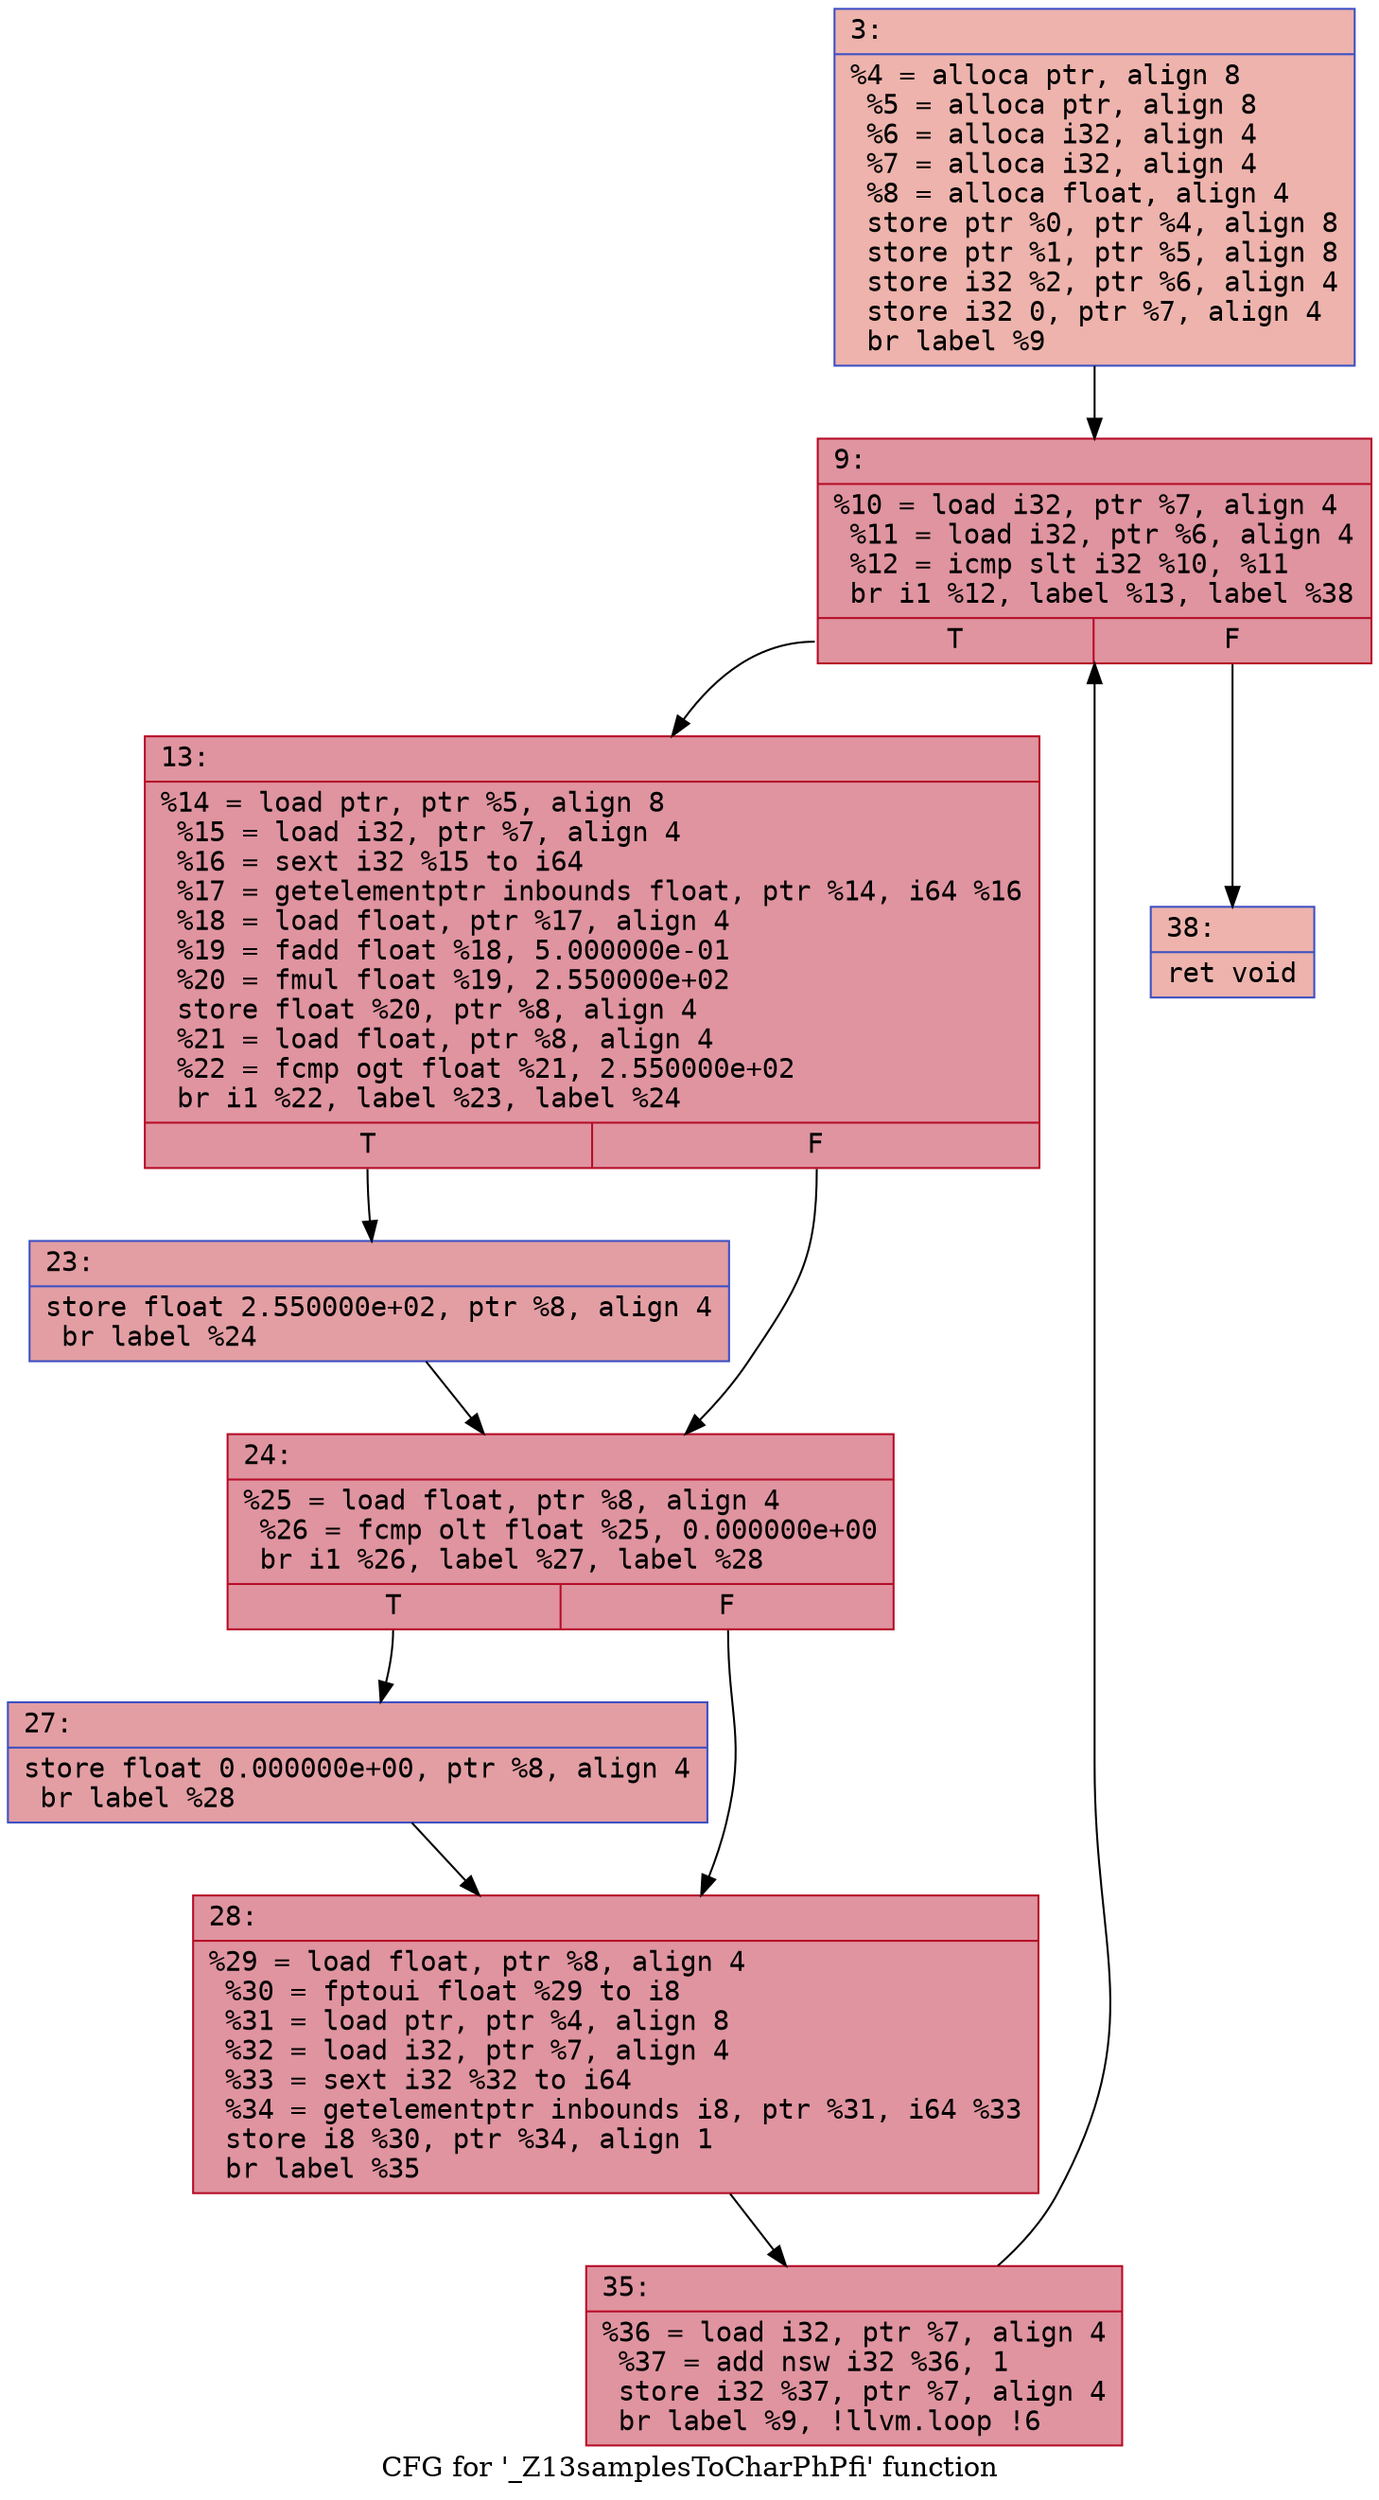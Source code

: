 digraph "CFG for '_Z13samplesToCharPhPfi' function" {
	label="CFG for '_Z13samplesToCharPhPfi' function";

	Node0x600002ec2080 [shape=record,color="#3d50c3ff", style=filled, fillcolor="#d6524470" fontname="Courier",label="{3:\l|  %4 = alloca ptr, align 8\l  %5 = alloca ptr, align 8\l  %6 = alloca i32, align 4\l  %7 = alloca i32, align 4\l  %8 = alloca float, align 4\l  store ptr %0, ptr %4, align 8\l  store ptr %1, ptr %5, align 8\l  store i32 %2, ptr %6, align 4\l  store i32 0, ptr %7, align 4\l  br label %9\l}"];
	Node0x600002ec2080 -> Node0x600002ec20d0[tooltip="3 -> 9\nProbability 100.00%" ];
	Node0x600002ec20d0 [shape=record,color="#b70d28ff", style=filled, fillcolor="#b70d2870" fontname="Courier",label="{9:\l|  %10 = load i32, ptr %7, align 4\l  %11 = load i32, ptr %6, align 4\l  %12 = icmp slt i32 %10, %11\l  br i1 %12, label %13, label %38\l|{<s0>T|<s1>F}}"];
	Node0x600002ec20d0:s0 -> Node0x600002ec2120[tooltip="9 -> 13\nProbability 96.88%" ];
	Node0x600002ec20d0:s1 -> Node0x600002ec2300[tooltip="9 -> 38\nProbability 3.12%" ];
	Node0x600002ec2120 [shape=record,color="#b70d28ff", style=filled, fillcolor="#b70d2870" fontname="Courier",label="{13:\l|  %14 = load ptr, ptr %5, align 8\l  %15 = load i32, ptr %7, align 4\l  %16 = sext i32 %15 to i64\l  %17 = getelementptr inbounds float, ptr %14, i64 %16\l  %18 = load float, ptr %17, align 4\l  %19 = fadd float %18, 5.000000e-01\l  %20 = fmul float %19, 2.550000e+02\l  store float %20, ptr %8, align 4\l  %21 = load float, ptr %8, align 4\l  %22 = fcmp ogt float %21, 2.550000e+02\l  br i1 %22, label %23, label %24\l|{<s0>T|<s1>F}}"];
	Node0x600002ec2120:s0 -> Node0x600002ec2170[tooltip="13 -> 23\nProbability 50.00%" ];
	Node0x600002ec2120:s1 -> Node0x600002ec21c0[tooltip="13 -> 24\nProbability 50.00%" ];
	Node0x600002ec2170 [shape=record,color="#3d50c3ff", style=filled, fillcolor="#be242e70" fontname="Courier",label="{23:\l|  store float 2.550000e+02, ptr %8, align 4\l  br label %24\l}"];
	Node0x600002ec2170 -> Node0x600002ec21c0[tooltip="23 -> 24\nProbability 100.00%" ];
	Node0x600002ec21c0 [shape=record,color="#b70d28ff", style=filled, fillcolor="#b70d2870" fontname="Courier",label="{24:\l|  %25 = load float, ptr %8, align 4\l  %26 = fcmp olt float %25, 0.000000e+00\l  br i1 %26, label %27, label %28\l|{<s0>T|<s1>F}}"];
	Node0x600002ec21c0:s0 -> Node0x600002ec2210[tooltip="24 -> 27\nProbability 50.00%" ];
	Node0x600002ec21c0:s1 -> Node0x600002ec2260[tooltip="24 -> 28\nProbability 50.00%" ];
	Node0x600002ec2210 [shape=record,color="#3d50c3ff", style=filled, fillcolor="#be242e70" fontname="Courier",label="{27:\l|  store float 0.000000e+00, ptr %8, align 4\l  br label %28\l}"];
	Node0x600002ec2210 -> Node0x600002ec2260[tooltip="27 -> 28\nProbability 100.00%" ];
	Node0x600002ec2260 [shape=record,color="#b70d28ff", style=filled, fillcolor="#b70d2870" fontname="Courier",label="{28:\l|  %29 = load float, ptr %8, align 4\l  %30 = fptoui float %29 to i8\l  %31 = load ptr, ptr %4, align 8\l  %32 = load i32, ptr %7, align 4\l  %33 = sext i32 %32 to i64\l  %34 = getelementptr inbounds i8, ptr %31, i64 %33\l  store i8 %30, ptr %34, align 1\l  br label %35\l}"];
	Node0x600002ec2260 -> Node0x600002ec22b0[tooltip="28 -> 35\nProbability 100.00%" ];
	Node0x600002ec22b0 [shape=record,color="#b70d28ff", style=filled, fillcolor="#b70d2870" fontname="Courier",label="{35:\l|  %36 = load i32, ptr %7, align 4\l  %37 = add nsw i32 %36, 1\l  store i32 %37, ptr %7, align 4\l  br label %9, !llvm.loop !6\l}"];
	Node0x600002ec22b0 -> Node0x600002ec20d0[tooltip="35 -> 9\nProbability 100.00%" ];
	Node0x600002ec2300 [shape=record,color="#3d50c3ff", style=filled, fillcolor="#d6524470" fontname="Courier",label="{38:\l|  ret void\l}"];
}
